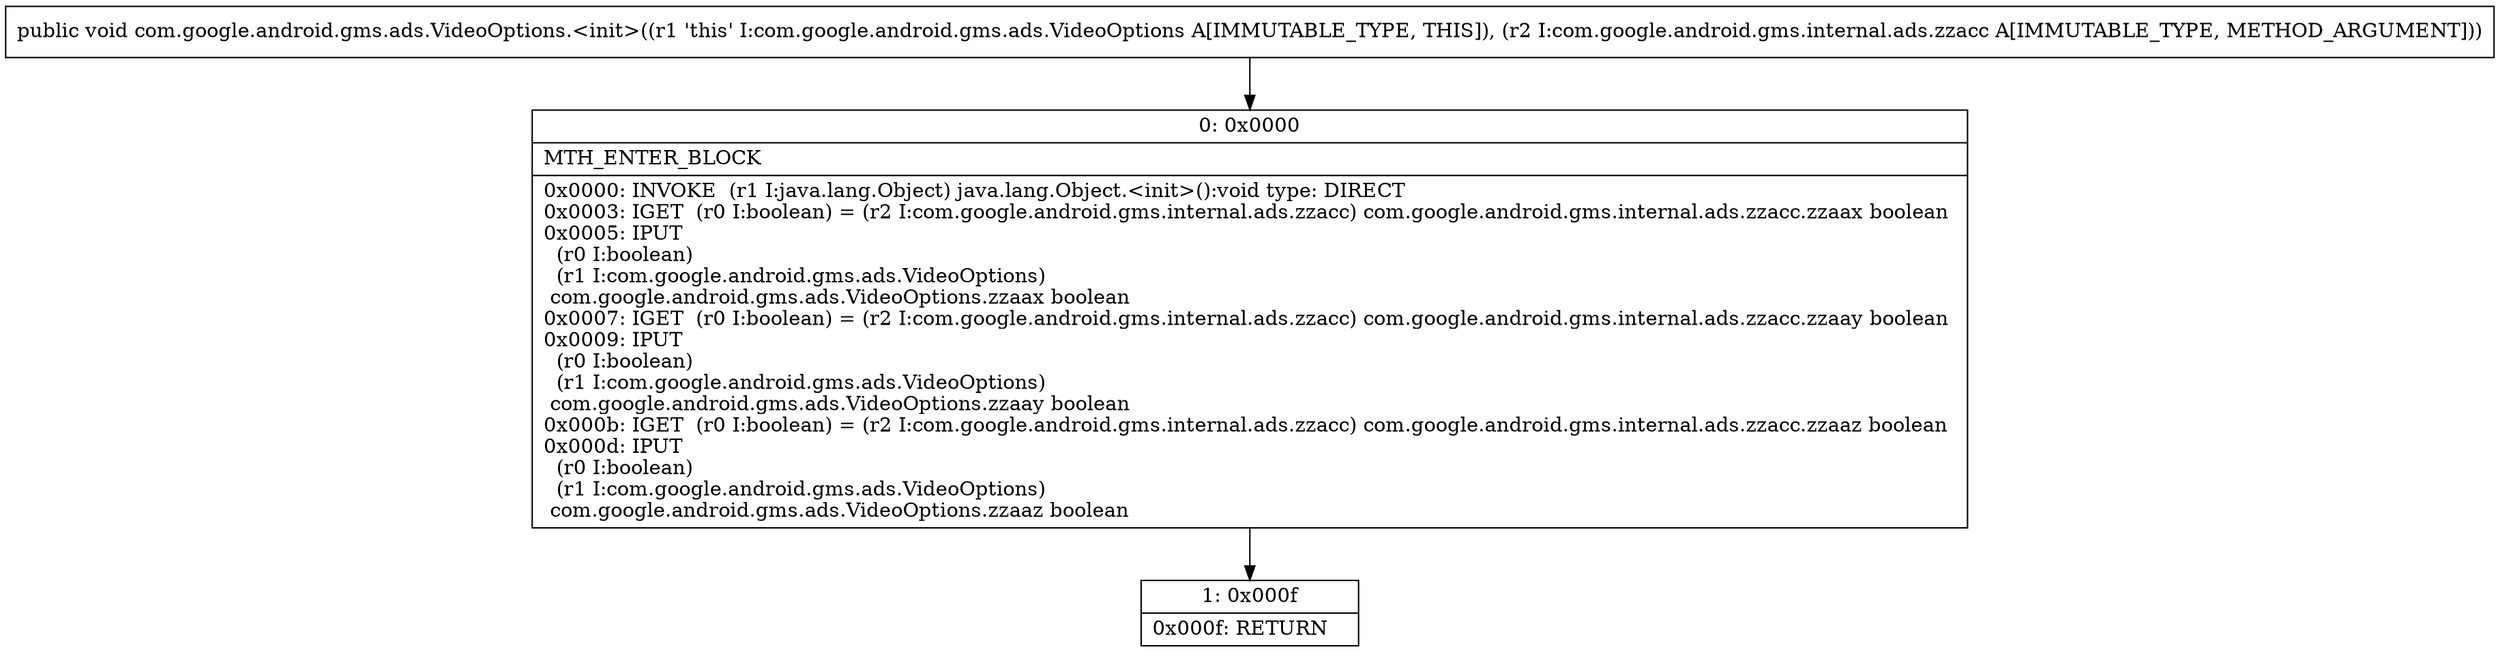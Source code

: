 digraph "CFG forcom.google.android.gms.ads.VideoOptions.\<init\>(Lcom\/google\/android\/gms\/internal\/ads\/zzacc;)V" {
Node_0 [shape=record,label="{0\:\ 0x0000|MTH_ENTER_BLOCK\l|0x0000: INVOKE  (r1 I:java.lang.Object) java.lang.Object.\<init\>():void type: DIRECT \l0x0003: IGET  (r0 I:boolean) = (r2 I:com.google.android.gms.internal.ads.zzacc) com.google.android.gms.internal.ads.zzacc.zzaax boolean \l0x0005: IPUT  \l  (r0 I:boolean)\l  (r1 I:com.google.android.gms.ads.VideoOptions)\l com.google.android.gms.ads.VideoOptions.zzaax boolean \l0x0007: IGET  (r0 I:boolean) = (r2 I:com.google.android.gms.internal.ads.zzacc) com.google.android.gms.internal.ads.zzacc.zzaay boolean \l0x0009: IPUT  \l  (r0 I:boolean)\l  (r1 I:com.google.android.gms.ads.VideoOptions)\l com.google.android.gms.ads.VideoOptions.zzaay boolean \l0x000b: IGET  (r0 I:boolean) = (r2 I:com.google.android.gms.internal.ads.zzacc) com.google.android.gms.internal.ads.zzacc.zzaaz boolean \l0x000d: IPUT  \l  (r0 I:boolean)\l  (r1 I:com.google.android.gms.ads.VideoOptions)\l com.google.android.gms.ads.VideoOptions.zzaaz boolean \l}"];
Node_1 [shape=record,label="{1\:\ 0x000f|0x000f: RETURN   \l}"];
MethodNode[shape=record,label="{public void com.google.android.gms.ads.VideoOptions.\<init\>((r1 'this' I:com.google.android.gms.ads.VideoOptions A[IMMUTABLE_TYPE, THIS]), (r2 I:com.google.android.gms.internal.ads.zzacc A[IMMUTABLE_TYPE, METHOD_ARGUMENT])) }"];
MethodNode -> Node_0;
Node_0 -> Node_1;
}

